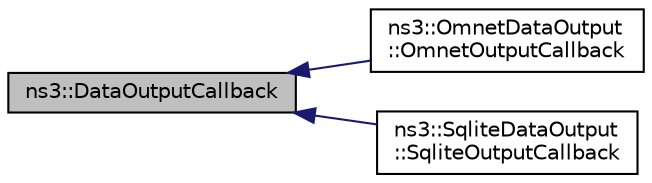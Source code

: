 digraph "ns3::DataOutputCallback"
{
 // LATEX_PDF_SIZE
  edge [fontname="Helvetica",fontsize="10",labelfontname="Helvetica",labelfontsize="10"];
  node [fontname="Helvetica",fontsize="10",shape=record];
  rankdir="LR";
  Node1 [label="ns3::DataOutputCallback",height=0.2,width=0.4,color="black", fillcolor="grey75", style="filled", fontcolor="black",tooltip="Callback class for the DataOutput classes."];
  Node1 -> Node2 [dir="back",color="midnightblue",fontsize="10",style="solid",fontname="Helvetica"];
  Node2 [label="ns3::OmnetDataOutput\l::OmnetOutputCallback",height=0.2,width=0.4,color="black", fillcolor="white", style="filled",URL="$classns3_1_1_omnet_data_output_1_1_omnet_output_callback.html",tooltip="Class to generate OMNeT output."];
  Node1 -> Node3 [dir="back",color="midnightblue",fontsize="10",style="solid",fontname="Helvetica"];
  Node3 [label="ns3::SqliteDataOutput\l::SqliteOutputCallback",height=0.2,width=0.4,color="black", fillcolor="white", style="filled",URL="$classns3_1_1_sqlite_data_output_1_1_sqlite_output_callback.html",tooltip="Class to generate OMNeT output."];
}
